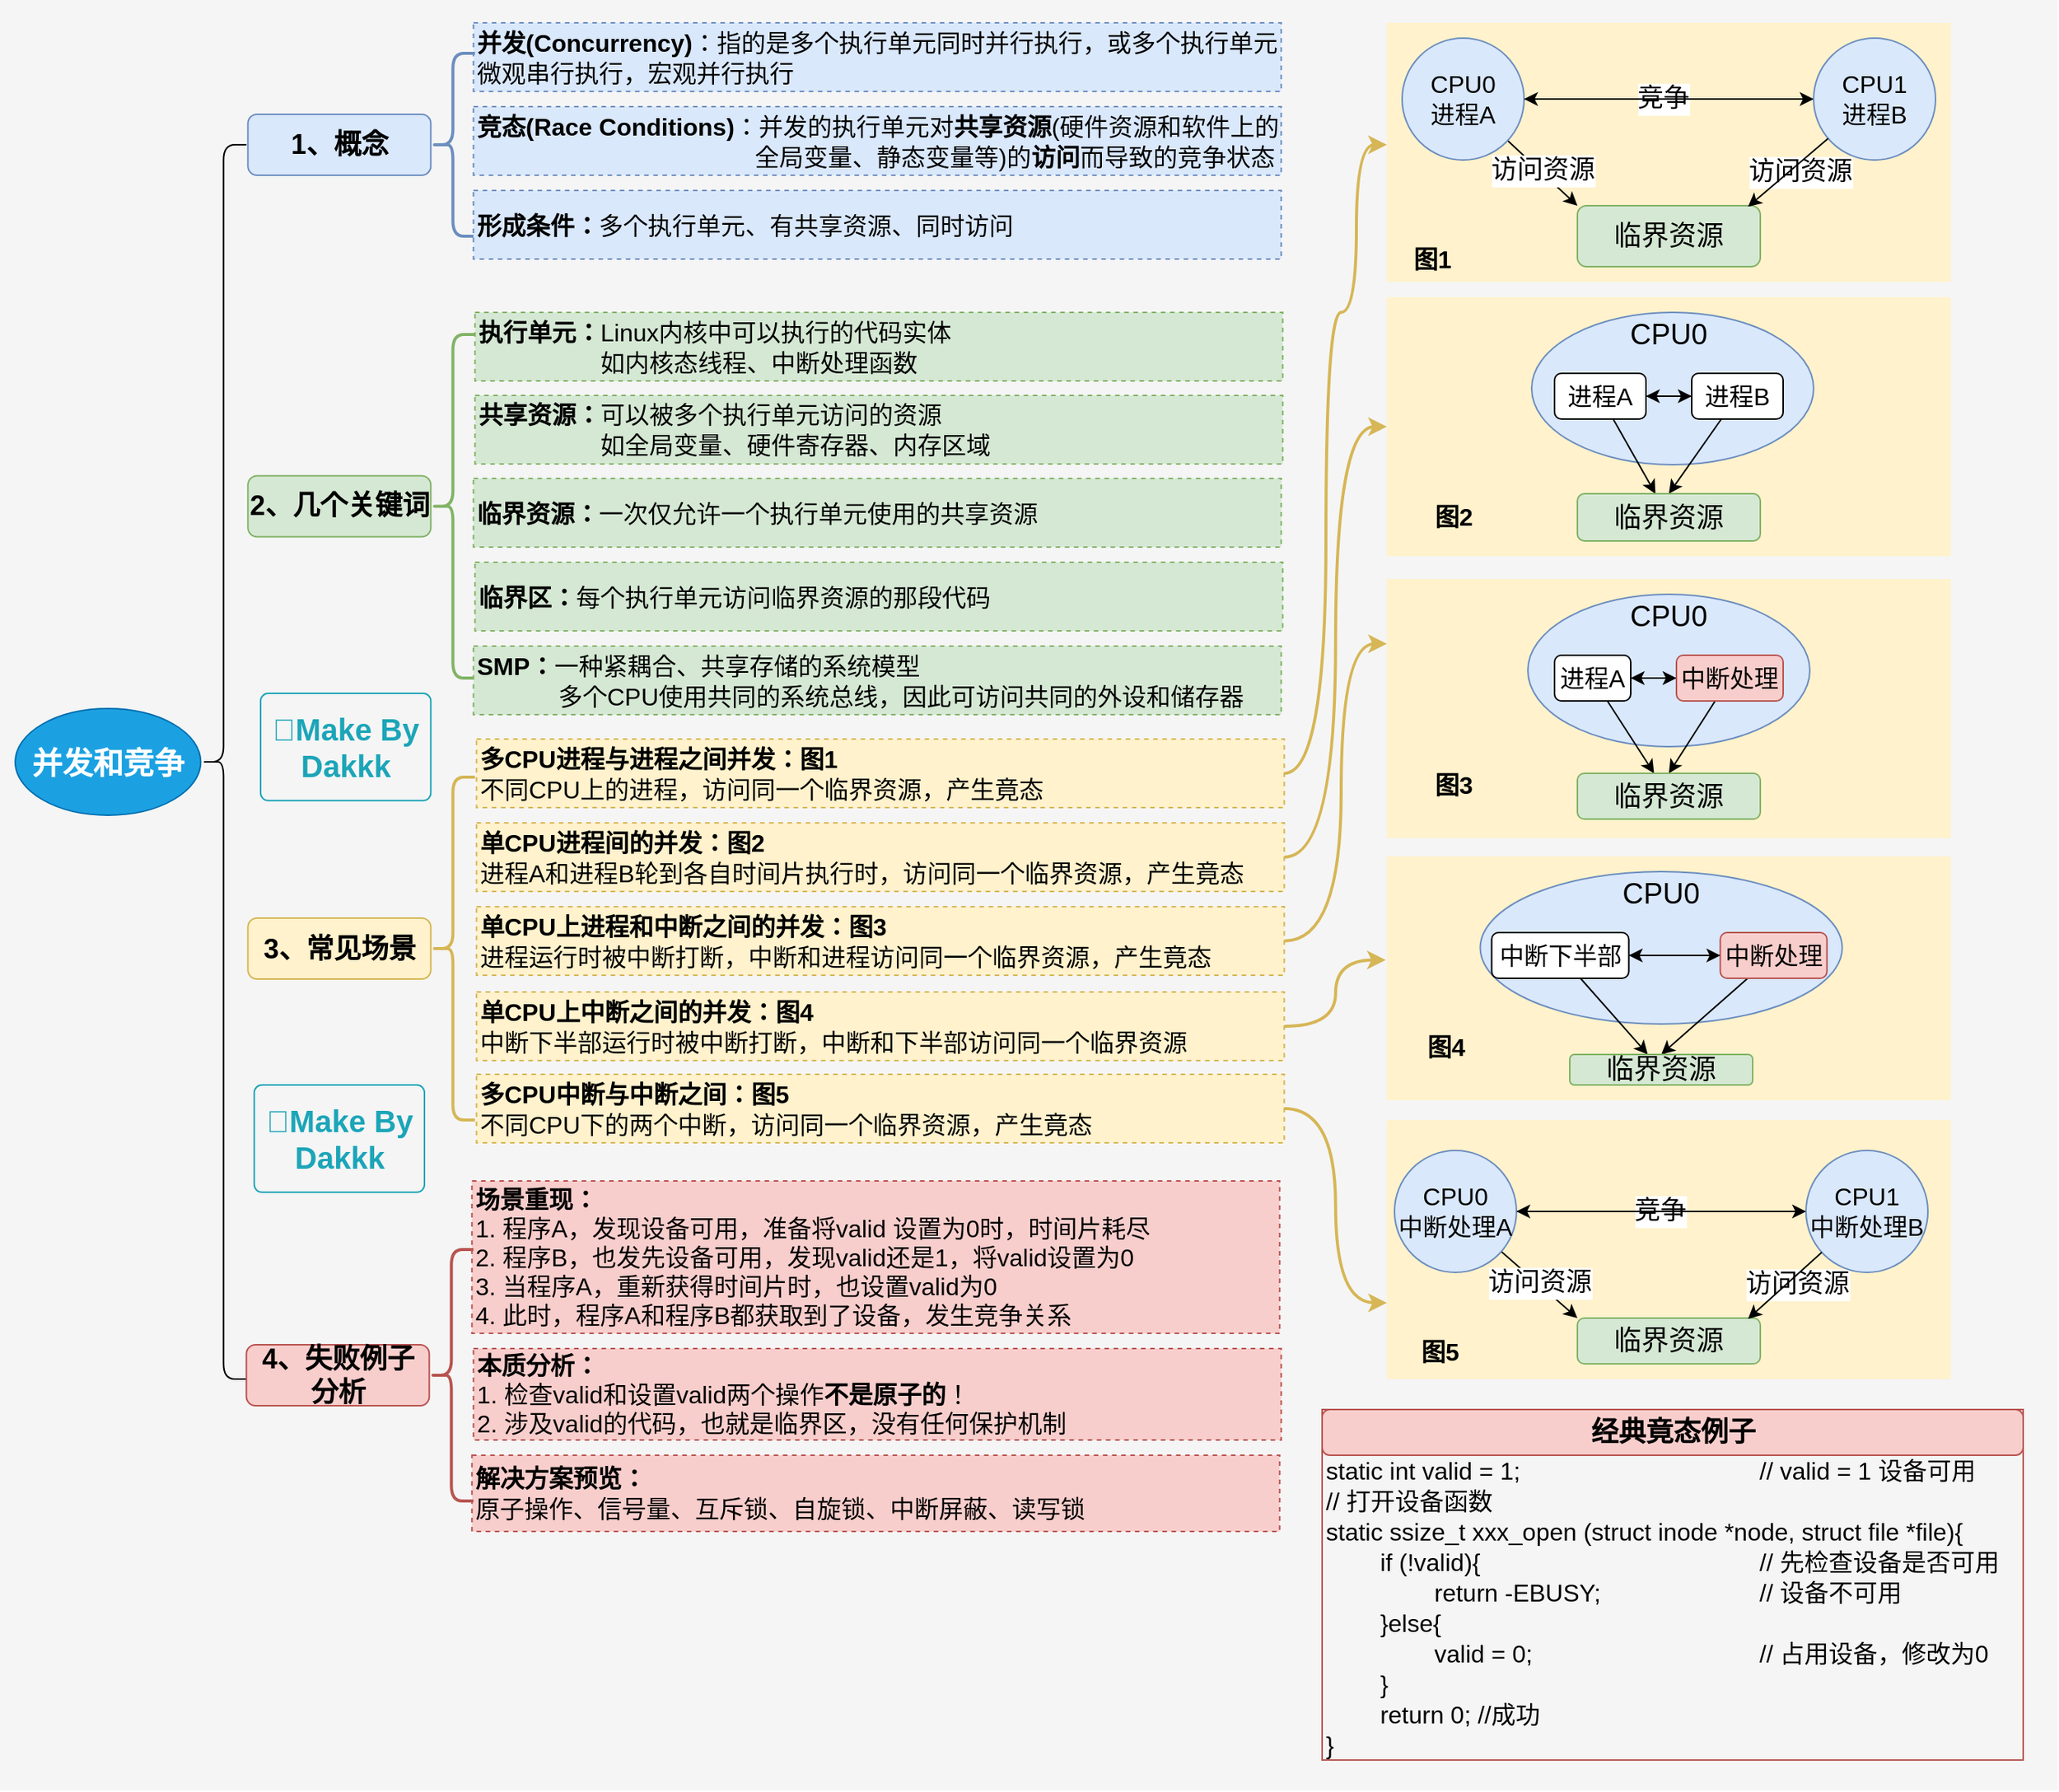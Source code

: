 <mxfile version="27.0.9">
  <diagram name="第 1 页" id="9gOSisTZYrq8konNX3If">
    <mxGraphModel dx="2431" dy="1413" grid="1" gridSize="10" guides="1" tooltips="1" connect="1" arrows="1" fold="1" page="1" pageScale="1" pageWidth="1169" pageHeight="1654" math="0" shadow="0">
      <root>
        <mxCell id="0" />
        <mxCell id="1" parent="0" />
        <mxCell id="6Bft6hyna_-GVVSLQ45s-160" value="" style="rounded=0;whiteSpace=wrap;html=1;fillColor=#f5f5f5;fontColor=#333333;strokeColor=none;" vertex="1" parent="1">
          <mxGeometry x="210" y="15" width="1350" height="1175" as="geometry" />
        </mxCell>
        <mxCell id="6Bft6hyna_-GVVSLQ45s-118" value="" style="rounded=0;whiteSpace=wrap;html=1;fillColor=#fff2cc;strokeColor=none;" vertex="1" parent="1">
          <mxGeometry x="1120" y="395" width="370" height="170" as="geometry" />
        </mxCell>
        <mxCell id="6Bft6hyna_-GVVSLQ45s-127" value="" style="ellipse;whiteSpace=wrap;html=1;fillColor=#dae8fc;strokeColor=#6c8ebf;" vertex="1" parent="1">
          <mxGeometry x="1212.5" y="405" width="185" height="100" as="geometry" />
        </mxCell>
        <mxCell id="6Bft6hyna_-GVVSLQ45s-113" value="" style="rounded=0;whiteSpace=wrap;html=1;fillColor=#fff2cc;strokeColor=none;" vertex="1" parent="1">
          <mxGeometry x="1120" y="210" width="370" height="170" as="geometry" />
        </mxCell>
        <mxCell id="6Bft6hyna_-GVVSLQ45s-126" value="" style="ellipse;whiteSpace=wrap;html=1;fillColor=#dae8fc;strokeColor=#6c8ebf;" vertex="1" parent="1">
          <mxGeometry x="1215" y="220" width="185" height="100" as="geometry" />
        </mxCell>
        <mxCell id="6Bft6hyna_-GVVSLQ45s-125" value="" style="rounded=0;whiteSpace=wrap;html=1;fillColor=#fff2cc;strokeColor=none;" vertex="1" parent="1">
          <mxGeometry x="1120" y="750" width="370" height="170" as="geometry" />
        </mxCell>
        <mxCell id="6Bft6hyna_-GVVSLQ45s-119" value="" style="rounded=0;whiteSpace=wrap;html=1;fillColor=#fff2cc;strokeColor=none;" vertex="1" parent="1">
          <mxGeometry x="1120" y="577" width="370" height="160" as="geometry" />
        </mxCell>
        <mxCell id="6Bft6hyna_-GVVSLQ45s-60" value="" style="rounded=0;whiteSpace=wrap;html=1;fillColor=#fff2cc;strokeColor=none;" vertex="1" parent="1">
          <mxGeometry x="1120" y="30" width="370" height="170" as="geometry" />
        </mxCell>
        <mxCell id="6Bft6hyna_-GVVSLQ45s-1" value="&lt;h1&gt;&lt;span style=&quot;font-size: 20px;&quot;&gt;并发和竞争&lt;/span&gt;&lt;/h1&gt;" style="ellipse;whiteSpace=wrap;html=1;fillColor=#1ba1e2;strokeColor=#006EAF;fontColor=#ffffff;fontStyle=1" vertex="1" parent="1">
          <mxGeometry x="220" y="480" width="121.67" height="70" as="geometry" />
        </mxCell>
        <mxCell id="6Bft6hyna_-GVVSLQ45s-2" value="&lt;h2&gt;&lt;font style=&quot;font-size: 18px;&quot;&gt;1、概念&lt;/font&gt;&lt;/h2&gt;" style="rounded=1;whiteSpace=wrap;html=1;fillColor=#dae8fc;strokeColor=#6c8ebf;fontStyle=1" vertex="1" parent="1">
          <mxGeometry x="372.67" y="90" width="120" height="40" as="geometry" />
        </mxCell>
        <mxCell id="6Bft6hyna_-GVVSLQ45s-3" value="&lt;span style=&quot;font-size: 16px;&quot;&gt;&lt;b&gt;并发(Concurrency)&lt;/b&gt;&lt;/span&gt;&lt;span style=&quot;font-size: 16px;&quot;&gt;：&lt;/span&gt;&lt;span style=&quot;font-size: 16px;&quot;&gt;指的是多个执行单元同时并行执行，或多个执行单元微观串行执行，宏观并行执行&lt;/span&gt;" style="text;html=1;align=left;verticalAlign=middle;whiteSpace=wrap;rounded=0;fillColor=#dae8fc;strokeColor=#6c8ebf;dashed=1;fontSize=14;" vertex="1" parent="1">
          <mxGeometry x="520.67" y="30" width="530" height="45" as="geometry" />
        </mxCell>
        <mxCell id="6Bft6hyna_-GVVSLQ45s-4" value="&lt;h2&gt;&lt;font style=&quot;font-size: 18px;&quot;&gt;2、几个关键词&lt;/font&gt;&lt;/h2&gt;" style="rounded=1;whiteSpace=wrap;html=1;fillColor=#d5e8d4;strokeColor=#82b366;fontStyle=1" vertex="1" parent="1">
          <mxGeometry x="372.67" y="327.25" width="120" height="40" as="geometry" />
        </mxCell>
        <mxCell id="6Bft6hyna_-GVVSLQ45s-5" value="&lt;span style=&quot;font-size: 16px;&quot;&gt;&lt;b&gt;执行单元：&lt;/b&gt;Linux内核中可以执行的代码实体&lt;/span&gt;&lt;div&gt;&lt;span style=&quot;font-size: 16px;&quot;&gt;&lt;span style=&quot;white-space: pre;&quot;&gt;&#x9;&lt;/span&gt;&lt;span style=&quot;white-space: pre;&quot;&gt;&#x9;&lt;/span&gt;&amp;nbsp; 如内核态线程、中断处理函数&lt;/span&gt;&lt;/div&gt;" style="text;html=1;align=left;verticalAlign=middle;whiteSpace=wrap;rounded=0;fillColor=#d5e8d4;strokeColor=#82b366;dashed=1;fontSize=14;" vertex="1" parent="1">
          <mxGeometry x="521.67" y="220" width="530" height="45" as="geometry" />
        </mxCell>
        <mxCell id="6Bft6hyna_-GVVSLQ45s-6" value="&lt;span style=&quot;font-size: 16px;&quot;&gt;&lt;b&gt;共享资源：&lt;/b&gt;可以被多个执行单元访问的资源&lt;br&gt;&lt;span style=&quot;white-space: pre;&quot;&gt;&#x9;&lt;/span&gt;&lt;span style=&quot;white-space: pre;&quot;&gt;&#x9;&lt;/span&gt;&amp;nbsp; 如全局变量、硬件寄存器、内存区域&lt;br&gt;&lt;/span&gt;" style="text;html=1;align=left;verticalAlign=middle;whiteSpace=wrap;rounded=0;fillColor=#d5e8d4;strokeColor=#82b366;dashed=1;fontSize=14;" vertex="1" parent="1">
          <mxGeometry x="521.67" y="274.5" width="530" height="45" as="geometry" />
        </mxCell>
        <mxCell id="6Bft6hyna_-GVVSLQ45s-7" value="&lt;span style=&quot;font-size: 16px;&quot;&gt;&lt;b&gt;临界资源：&lt;/b&gt;一次仅允许一个执行单元使用的共享资源&lt;/span&gt;" style="text;html=1;align=left;verticalAlign=middle;whiteSpace=wrap;rounded=0;fillColor=#d5e8d4;strokeColor=#82b366;dashed=1;fontSize=14;" vertex="1" parent="1">
          <mxGeometry x="520.67" y="329" width="530" height="45" as="geometry" />
        </mxCell>
        <mxCell id="6Bft6hyna_-GVVSLQ45s-8" value="&lt;span style=&quot;font-size: 16px;&quot;&gt;&lt;b&gt;临界区：&lt;/b&gt;每个执行单元访问临界资源的那段代码&lt;/span&gt;" style="text;html=1;align=left;verticalAlign=middle;whiteSpace=wrap;rounded=0;fillColor=#d5e8d4;strokeColor=#82b366;dashed=1;fontSize=14;" vertex="1" parent="1">
          <mxGeometry x="521.67" y="384" width="530" height="45" as="geometry" />
        </mxCell>
        <mxCell id="6Bft6hyna_-GVVSLQ45s-21" value="&lt;h2&gt;3、常见场景&lt;/h2&gt;" style="rounded=1;whiteSpace=wrap;html=1;fillColor=#fff2cc;strokeColor=#d6b656;fontStyle=1" vertex="1" parent="1">
          <mxGeometry x="372.67" y="617.5" width="120" height="40" as="geometry" />
        </mxCell>
        <mxCell id="6Bft6hyna_-GVVSLQ45s-22" value="&lt;span style=&quot;font-size: 16px;&quot;&gt;&lt;b&gt;多CPU进程与进程之间并发&lt;/b&gt;&lt;/span&gt;&lt;b style=&quot;font-size: 16px;&quot;&gt;：图1&lt;/b&gt;&lt;div&gt;&lt;span style=&quot;font-size: 16px;&quot;&gt;不同CPU上的进程，访问同一个临界资源，产生竟态&lt;/span&gt;&lt;/div&gt;" style="text;html=1;align=left;verticalAlign=middle;whiteSpace=wrap;rounded=0;fillColor=#fff2cc;strokeColor=#d6b656;dashed=1;fontSize=14;" vertex="1" parent="1">
          <mxGeometry x="522.67" y="500" width="530" height="45" as="geometry" />
        </mxCell>
        <mxCell id="6Bft6hyna_-GVVSLQ45s-25" value="" style="shape=curlyBracket;whiteSpace=wrap;html=1;rounded=1;labelPosition=left;verticalLabelPosition=middle;align=right;verticalAlign=middle;" vertex="1" parent="1">
          <mxGeometry x="341.67" y="110" width="30" height="810" as="geometry" />
        </mxCell>
        <mxCell id="6Bft6hyna_-GVVSLQ45s-26" value="" style="shape=curlyBracket;whiteSpace=wrap;html=1;rounded=1;labelPosition=left;verticalLabelPosition=middle;align=right;verticalAlign=middle;fillColor=#d5e8d4;strokeColor=#82b366;strokeWidth=2;" vertex="1" parent="1">
          <mxGeometry x="492.67" y="234.5" width="29" height="225.5" as="geometry" />
        </mxCell>
        <mxCell id="6Bft6hyna_-GVVSLQ45s-27" value="" style="shape=curlyBracket;whiteSpace=wrap;html=1;rounded=1;labelPosition=left;verticalLabelPosition=middle;align=right;verticalAlign=middle;fillColor=#fff2cc;strokeColor=#d6b656;strokeWidth=2;" vertex="1" parent="1">
          <mxGeometry x="492.67" y="525" width="29" height="225" as="geometry" />
        </mxCell>
        <mxCell id="6Bft6hyna_-GVVSLQ45s-28" value="&lt;h2&gt;4、失败例子&lt;br&gt;分析&lt;/h2&gt;" style="rounded=1;whiteSpace=wrap;html=1;fillColor=#f8cecc;strokeColor=#b85450;fontStyle=1" vertex="1" parent="1">
          <mxGeometry x="371.67" y="897.5" width="120" height="40" as="geometry" />
        </mxCell>
        <mxCell id="6Bft6hyna_-GVVSLQ45s-30" value="&lt;span style=&quot;font-size: 16px;&quot;&gt;&lt;b&gt;竞态(Race Conditions)&lt;/b&gt;：并发的执行单元对&lt;b&gt;共享资源&lt;/b&gt;(硬件资源和软件上的&lt;/span&gt;&lt;div&gt;&lt;span style=&quot;font-size: 16px;&quot;&gt;&amp;nbsp;&lt;span style=&quot;white-space: pre;&quot;&gt;&#x9;&lt;/span&gt;&lt;span style=&quot;white-space: pre;&quot;&gt;&#x9;&lt;/span&gt;&lt;span style=&quot;white-space: pre;&quot;&gt;&#x9;&lt;/span&gt;&lt;span style=&quot;white-space: pre;&quot;&gt;&#x9;&lt;/span&gt;&amp;nbsp; &amp;nbsp; &amp;nbsp; &amp;nbsp; &amp;nbsp;全局变量、静态变量等)的&lt;b&gt;访问&lt;/b&gt;而导致的竞争状态&lt;/span&gt;&lt;/div&gt;" style="text;html=1;align=left;verticalAlign=middle;whiteSpace=wrap;rounded=0;fillColor=#dae8fc;strokeColor=#6c8ebf;dashed=1;fontSize=14;" vertex="1" parent="1">
          <mxGeometry x="520.67" y="85" width="530" height="45" as="geometry" />
        </mxCell>
        <mxCell id="6Bft6hyna_-GVVSLQ45s-31" value="" style="shape=curlyBracket;whiteSpace=wrap;html=1;rounded=1;labelPosition=left;verticalLabelPosition=middle;align=right;verticalAlign=middle;fillColor=#dae8fc;strokeColor=#6c8ebf;strokeWidth=2;" vertex="1" parent="1">
          <mxGeometry x="492.67" y="50" width="29" height="120" as="geometry" />
        </mxCell>
        <mxCell id="6Bft6hyna_-GVVSLQ45s-46" value="&lt;font style=&quot;font-size: 20px;&quot;&gt;🌻Make By Dakkk&lt;/font&gt;" style="html=1;shadow=0;dashed=0;shape=mxgraph.bootstrap.rrect;rSize=5;strokeColor=#1CA5B8;strokeWidth=1;fillColor=none;fontColor=#1CA5B8;whiteSpace=wrap;align=center;verticalAlign=middle;spacingLeft=0;fontStyle=1;fontSize=16;spacing=5;" vertex="1" parent="1">
          <mxGeometry x="376.83" y="727" width="111.67" height="70.39" as="geometry" />
        </mxCell>
        <mxCell id="6Bft6hyna_-GVVSLQ45s-47" value="&lt;span style=&quot;font-size: 16px;&quot;&gt;&lt;b&gt;形成条件：&lt;/b&gt;多个执行单元、有共享资源、同时访问&lt;/span&gt;" style="text;html=1;align=left;verticalAlign=middle;whiteSpace=wrap;rounded=0;fillColor=#dae8fc;strokeColor=#6c8ebf;dashed=1;fontSize=14;" vertex="1" parent="1">
          <mxGeometry x="520.67" y="140" width="530" height="45" as="geometry" />
        </mxCell>
        <mxCell id="6Bft6hyna_-GVVSLQ45s-49" value="&lt;b style=&quot;font-size: 16px;&quot;&gt;SMP：&lt;/b&gt;&lt;span style=&quot;font-size: 16px;&quot;&gt;一种紧耦合、共享存储的系统模型&lt;/span&gt;&lt;br&gt;&lt;span style=&quot;font-size: 16px; white-space: pre;&quot;&gt;&#x9;&lt;/span&gt;&lt;span style=&quot;font-size: 16px;&quot;&gt;&amp;nbsp; &amp;nbsp; 多个CPU使用共同的系统总线，因此可访问共同的外设和储存器&lt;/span&gt;" style="text;html=1;align=left;verticalAlign=middle;whiteSpace=wrap;rounded=0;fillColor=#d5e8d4;strokeColor=#82b366;dashed=1;fontSize=14;" vertex="1" parent="1">
          <mxGeometry x="520.67" y="439" width="530" height="45" as="geometry" />
        </mxCell>
        <mxCell id="6Bft6hyna_-GVVSLQ45s-50" style="rounded=0;orthogonalLoop=1;jettySize=auto;html=1;entryX=0;entryY=0;entryDx=0;entryDy=0;" edge="1" parent="1" source="6Bft6hyna_-GVVSLQ45s-55" target="6Bft6hyna_-GVVSLQ45s-56">
          <mxGeometry relative="1" as="geometry" />
        </mxCell>
        <mxCell id="6Bft6hyna_-GVVSLQ45s-51" value="&lt;font style=&quot;font-size: 17px;&quot;&gt;访问资源&lt;/font&gt;" style="edgeLabel;html=1;align=center;verticalAlign=middle;resizable=0;points=[];" vertex="1" connectable="0" parent="6Bft6hyna_-GVVSLQ45s-50">
          <mxGeometry x="-0.046" y="1" relative="1" as="geometry">
            <mxPoint as="offset" />
          </mxGeometry>
        </mxCell>
        <mxCell id="6Bft6hyna_-GVVSLQ45s-52" value="&lt;font style=&quot;font-size: 17px;&quot;&gt;访问资源&lt;/font&gt;" style="edgeLabel;html=1;align=center;verticalAlign=middle;resizable=0;points=[];" vertex="1" connectable="0" parent="6Bft6hyna_-GVVSLQ45s-50">
          <mxGeometry x="-0.046" y="1" relative="1" as="geometry">
            <mxPoint x="169" y="1" as="offset" />
          </mxGeometry>
        </mxCell>
        <mxCell id="6Bft6hyna_-GVVSLQ45s-53" value="&lt;font style=&quot;font-size: 17px;&quot;&gt;竞争&lt;/font&gt;" style="edgeLabel;html=1;align=center;verticalAlign=middle;resizable=0;points=[];" vertex="1" connectable="0" parent="6Bft6hyna_-GVVSLQ45s-50">
          <mxGeometry x="-0.046" y="1" relative="1" as="geometry">
            <mxPoint x="79" y="-47" as="offset" />
          </mxGeometry>
        </mxCell>
        <mxCell id="6Bft6hyna_-GVVSLQ45s-54" style="edgeStyle=orthogonalEdgeStyle;rounded=0;orthogonalLoop=1;jettySize=auto;html=1;entryX=0;entryY=0.5;entryDx=0;entryDy=0;" edge="1" parent="1" source="6Bft6hyna_-GVVSLQ45s-55" target="6Bft6hyna_-GVVSLQ45s-58">
          <mxGeometry relative="1" as="geometry" />
        </mxCell>
        <mxCell id="6Bft6hyna_-GVVSLQ45s-55" value="&lt;font style=&quot;font-size: 16px;&quot;&gt;CPU0&lt;br&gt;进程A&lt;/font&gt;" style="ellipse;whiteSpace=wrap;html=1;aspect=fixed;fillColor=#dae8fc;strokeColor=#6c8ebf;" vertex="1" parent="1">
          <mxGeometry x="1130" y="40" width="80" height="80" as="geometry" />
        </mxCell>
        <mxCell id="6Bft6hyna_-GVVSLQ45s-56" value="&lt;font style=&quot;font-size: 18px;&quot;&gt;临界资源&lt;/font&gt;" style="rounded=1;whiteSpace=wrap;html=1;fillColor=#d5e8d4;strokeColor=#82b366;" vertex="1" parent="1">
          <mxGeometry x="1245" y="150" width="120" height="40" as="geometry" />
        </mxCell>
        <mxCell id="6Bft6hyna_-GVVSLQ45s-57" style="edgeStyle=orthogonalEdgeStyle;rounded=0;orthogonalLoop=1;jettySize=auto;html=1;" edge="1" parent="1" source="6Bft6hyna_-GVVSLQ45s-58">
          <mxGeometry relative="1" as="geometry">
            <mxPoint x="1210" y="80" as="targetPoint" />
          </mxGeometry>
        </mxCell>
        <mxCell id="6Bft6hyna_-GVVSLQ45s-58" value="&lt;font style=&quot;font-size: 16px;&quot;&gt;CPU1&lt;br&gt;进程B&lt;/font&gt;" style="ellipse;whiteSpace=wrap;html=1;aspect=fixed;fillColor=#dae8fc;strokeColor=#6c8ebf;" vertex="1" parent="1">
          <mxGeometry x="1400" y="40" width="80" height="80" as="geometry" />
        </mxCell>
        <mxCell id="6Bft6hyna_-GVVSLQ45s-59" style="rounded=0;orthogonalLoop=1;jettySize=auto;html=1;entryX=0.933;entryY=0.017;entryDx=0;entryDy=0;entryPerimeter=0;" edge="1" parent="1" source="6Bft6hyna_-GVVSLQ45s-58" target="6Bft6hyna_-GVVSLQ45s-56">
          <mxGeometry relative="1" as="geometry" />
        </mxCell>
        <mxCell id="6Bft6hyna_-GVVSLQ45s-61" style="edgeStyle=orthogonalEdgeStyle;rounded=0;orthogonalLoop=1;jettySize=auto;html=1;fillColor=#fff2cc;strokeColor=#d6b656;strokeWidth=2;curved=1;" edge="1" parent="1" source="6Bft6hyna_-GVVSLQ45s-22">
          <mxGeometry relative="1" as="geometry">
            <mxPoint x="1120" y="110" as="targetPoint" />
            <Array as="points">
              <mxPoint x="1080" y="523" />
              <mxPoint x="1080" y="220" />
              <mxPoint x="1100" y="220" />
              <mxPoint x="1100" y="110" />
            </Array>
          </mxGeometry>
        </mxCell>
        <mxCell id="6Bft6hyna_-GVVSLQ45s-131" style="edgeStyle=orthogonalEdgeStyle;rounded=0;orthogonalLoop=1;jettySize=auto;html=1;entryX=0;entryY=0.5;entryDx=0;entryDy=0;fillColor=#fff2cc;strokeColor=#d6b656;strokeWidth=2;curved=1;" edge="1" parent="1" source="6Bft6hyna_-GVVSLQ45s-62" target="6Bft6hyna_-GVVSLQ45s-113">
          <mxGeometry relative="1" as="geometry" />
        </mxCell>
        <mxCell id="6Bft6hyna_-GVVSLQ45s-62" value="&lt;span style=&quot;font-size: 16px;&quot;&gt;&lt;b&gt;单CPU进程间的并发&lt;/b&gt;&lt;/span&gt;&lt;b style=&quot;font-size: 16px;&quot;&gt;：&lt;/b&gt;&lt;b style=&quot;font-size: 16px;&quot;&gt;图2&lt;/b&gt;&lt;div&gt;&lt;span style=&quot;font-size: 16px;&quot;&gt;进程A和进程B轮到各自时间片执行时，访问同一个临界资源，产生竟态&lt;/span&gt;&lt;/div&gt;" style="text;html=1;align=left;verticalAlign=middle;whiteSpace=wrap;rounded=0;fillColor=#fff2cc;strokeColor=#d6b656;dashed=1;fontSize=14;" vertex="1" parent="1">
          <mxGeometry x="522.67" y="555" width="530" height="45" as="geometry" />
        </mxCell>
        <mxCell id="6Bft6hyna_-GVVSLQ45s-123" style="edgeStyle=orthogonalEdgeStyle;rounded=0;orthogonalLoop=1;jettySize=auto;html=1;entryX=0;entryY=0.25;entryDx=0;entryDy=0;fillColor=#fff2cc;strokeColor=#d6b656;strokeWidth=2;curved=1;" edge="1" parent="1" source="6Bft6hyna_-GVVSLQ45s-63" target="6Bft6hyna_-GVVSLQ45s-118">
          <mxGeometry relative="1" as="geometry">
            <Array as="points">
              <mxPoint x="1090" y="633" />
              <mxPoint x="1090" y="438" />
            </Array>
          </mxGeometry>
        </mxCell>
        <mxCell id="6Bft6hyna_-GVVSLQ45s-63" value="&lt;span style=&quot;font-size: 16px;&quot;&gt;&lt;b&gt;单CPU上进程和中断之间的并发&lt;/b&gt;&lt;/span&gt;&lt;b style=&quot;font-size: 16px;&quot;&gt;：&lt;/b&gt;&lt;b style=&quot;font-size: 16px;&quot;&gt;图3&lt;/b&gt;&lt;div&gt;&lt;span style=&quot;font-size: 16px;&quot;&gt;进程运行时被中断打断，中断和进程访问同一个临界资源，产生竟态&lt;/span&gt;&lt;/div&gt;" style="text;html=1;align=left;verticalAlign=middle;whiteSpace=wrap;rounded=0;fillColor=#fff2cc;strokeColor=#d6b656;dashed=1;fontSize=14;" vertex="1" parent="1">
          <mxGeometry x="522.67" y="610" width="530" height="45" as="geometry" />
        </mxCell>
        <mxCell id="6Bft6hyna_-GVVSLQ45s-64" value="&lt;span style=&quot;font-size: 16px;&quot;&gt;&lt;b&gt;单CPU上中断之间的并发&lt;/b&gt;&lt;/span&gt;&lt;b style=&quot;font-size: 16px;&quot;&gt;：&lt;/b&gt;&lt;b style=&quot;font-size: 16px;&quot;&gt;图4&lt;/b&gt;&lt;div&gt;&lt;span style=&quot;font-size: 16px;&quot;&gt;中断下半部运行时被中断打断，中断和下半部访问同一个临界资源&lt;/span&gt;&lt;/div&gt;" style="text;html=1;align=left;verticalAlign=middle;whiteSpace=wrap;rounded=0;fillColor=#fff2cc;strokeColor=#d6b656;dashed=1;fontSize=14;" vertex="1" parent="1">
          <mxGeometry x="522.67" y="666" width="530" height="45" as="geometry" />
        </mxCell>
        <mxCell id="6Bft6hyna_-GVVSLQ45s-65" value="&lt;span style=&quot;font-size: 16px;&quot;&gt;&lt;b&gt;多CPU中断与中断之间&lt;/b&gt;&lt;/span&gt;&lt;b style=&quot;font-size: 16px;&quot;&gt;：&lt;/b&gt;&lt;b style=&quot;font-size: 16px;&quot;&gt;图5&lt;/b&gt;&lt;div&gt;&lt;span style=&quot;font-size: 16px;&quot;&gt;不同CPU下的两个中断，访问同一个临界资源，产生竟态&lt;/span&gt;&lt;/div&gt;" style="text;html=1;align=left;verticalAlign=middle;whiteSpace=wrap;rounded=0;fillColor=#fff2cc;strokeColor=#d6b656;dashed=1;fontSize=14;" vertex="1" parent="1">
          <mxGeometry x="522.67" y="720" width="530" height="45" as="geometry" />
        </mxCell>
        <mxCell id="6Bft6hyna_-GVVSLQ45s-66" value="" style="ellipse;whiteSpace=wrap;html=1;fillColor=#dae8fc;strokeColor=#6c8ebf;" vertex="1" parent="1">
          <mxGeometry x="1181.25" y="587" width="237.5" height="100" as="geometry" />
        </mxCell>
        <mxCell id="6Bft6hyna_-GVVSLQ45s-78" style="rounded=0;orthogonalLoop=1;jettySize=auto;html=1;" edge="1" parent="1" source="6Bft6hyna_-GVVSLQ45s-80" target="6Bft6hyna_-GVVSLQ45s-84">
          <mxGeometry relative="1" as="geometry" />
        </mxCell>
        <mxCell id="6Bft6hyna_-GVVSLQ45s-79" style="edgeStyle=orthogonalEdgeStyle;rounded=0;orthogonalLoop=1;jettySize=auto;html=1;" edge="1" parent="1" source="6Bft6hyna_-GVVSLQ45s-80" target="6Bft6hyna_-GVVSLQ45s-83">
          <mxGeometry relative="1" as="geometry" />
        </mxCell>
        <mxCell id="6Bft6hyna_-GVVSLQ45s-80" value="&lt;span style=&quot;font-size: 16px;&quot;&gt;进程A&lt;/span&gt;" style="rounded=1;whiteSpace=wrap;html=1;" vertex="1" parent="1">
          <mxGeometry x="1230" y="260" width="60" height="30" as="geometry" />
        </mxCell>
        <mxCell id="6Bft6hyna_-GVVSLQ45s-81" style="rounded=0;orthogonalLoop=1;jettySize=auto;html=1;entryX=0.5;entryY=0;entryDx=0;entryDy=0;" edge="1" parent="1" source="6Bft6hyna_-GVVSLQ45s-83" target="6Bft6hyna_-GVVSLQ45s-84">
          <mxGeometry relative="1" as="geometry" />
        </mxCell>
        <mxCell id="6Bft6hyna_-GVVSLQ45s-82" style="edgeStyle=orthogonalEdgeStyle;rounded=0;orthogonalLoop=1;jettySize=auto;html=1;" edge="1" parent="1" source="6Bft6hyna_-GVVSLQ45s-83" target="6Bft6hyna_-GVVSLQ45s-80">
          <mxGeometry relative="1" as="geometry" />
        </mxCell>
        <mxCell id="6Bft6hyna_-GVVSLQ45s-83" value="&lt;span style=&quot;font-size: 16px;&quot;&gt;进程B&lt;/span&gt;" style="rounded=1;whiteSpace=wrap;html=1;" vertex="1" parent="1">
          <mxGeometry x="1320" y="260" width="60" height="30" as="geometry" />
        </mxCell>
        <mxCell id="6Bft6hyna_-GVVSLQ45s-84" value="&lt;font style=&quot;font-size: 18px;&quot;&gt;临界资源&lt;/font&gt;" style="rounded=1;whiteSpace=wrap;html=1;fillColor=#d5e8d4;strokeColor=#82b366;" vertex="1" parent="1">
          <mxGeometry x="1245" y="339" width="120" height="31" as="geometry" />
        </mxCell>
        <mxCell id="6Bft6hyna_-GVVSLQ45s-85" value="&lt;font style=&quot;font-size: 19px;&quot;&gt;CPU0&lt;/font&gt;" style="text;html=1;align=center;verticalAlign=middle;whiteSpace=wrap;rounded=0;" vertex="1" parent="1">
          <mxGeometry x="1275" y="220" width="60" height="30" as="geometry" />
        </mxCell>
        <mxCell id="6Bft6hyna_-GVVSLQ45s-87" style="rounded=0;orthogonalLoop=1;jettySize=auto;html=1;" edge="1" parent="1" source="6Bft6hyna_-GVVSLQ45s-89" target="6Bft6hyna_-GVVSLQ45s-93">
          <mxGeometry relative="1" as="geometry" />
        </mxCell>
        <mxCell id="6Bft6hyna_-GVVSLQ45s-88" style="edgeStyle=orthogonalEdgeStyle;rounded=0;orthogonalLoop=1;jettySize=auto;html=1;" edge="1" parent="1" source="6Bft6hyna_-GVVSLQ45s-89" target="6Bft6hyna_-GVVSLQ45s-92">
          <mxGeometry relative="1" as="geometry" />
        </mxCell>
        <mxCell id="6Bft6hyna_-GVVSLQ45s-89" value="&lt;span style=&quot;font-size: 16px;&quot;&gt;进程A&lt;/span&gt;" style="rounded=1;whiteSpace=wrap;html=1;" vertex="1" parent="1">
          <mxGeometry x="1230" y="445" width="50" height="30" as="geometry" />
        </mxCell>
        <mxCell id="6Bft6hyna_-GVVSLQ45s-90" style="rounded=0;orthogonalLoop=1;jettySize=auto;html=1;entryX=0.5;entryY=0;entryDx=0;entryDy=0;" edge="1" parent="1" source="6Bft6hyna_-GVVSLQ45s-92" target="6Bft6hyna_-GVVSLQ45s-93">
          <mxGeometry relative="1" as="geometry" />
        </mxCell>
        <mxCell id="6Bft6hyna_-GVVSLQ45s-91" style="edgeStyle=orthogonalEdgeStyle;rounded=0;orthogonalLoop=1;jettySize=auto;html=1;" edge="1" parent="1" source="6Bft6hyna_-GVVSLQ45s-92" target="6Bft6hyna_-GVVSLQ45s-89">
          <mxGeometry relative="1" as="geometry" />
        </mxCell>
        <mxCell id="6Bft6hyna_-GVVSLQ45s-92" value="&lt;span style=&quot;font-size: 16px;&quot;&gt;中断处理&lt;/span&gt;" style="rounded=1;whiteSpace=wrap;html=1;fillColor=#f8cecc;strokeColor=#b85450;" vertex="1" parent="1">
          <mxGeometry x="1310" y="445" width="70" height="30" as="geometry" />
        </mxCell>
        <mxCell id="6Bft6hyna_-GVVSLQ45s-93" value="&lt;font style=&quot;font-size: 18px;&quot;&gt;临界资源&lt;/font&gt;" style="rounded=1;whiteSpace=wrap;html=1;fillColor=#d5e8d4;strokeColor=#82b366;" vertex="1" parent="1">
          <mxGeometry x="1245" y="522.5" width="120" height="30" as="geometry" />
        </mxCell>
        <mxCell id="6Bft6hyna_-GVVSLQ45s-94" value="&lt;font style=&quot;font-size: 19px;&quot;&gt;CPU0&lt;/font&gt;" style="text;html=1;align=center;verticalAlign=middle;whiteSpace=wrap;rounded=0;" vertex="1" parent="1">
          <mxGeometry x="1275" y="405" width="60" height="30" as="geometry" />
        </mxCell>
        <mxCell id="6Bft6hyna_-GVVSLQ45s-95" style="rounded=0;orthogonalLoop=1;jettySize=auto;html=1;" edge="1" parent="1" source="6Bft6hyna_-GVVSLQ45s-97" target="6Bft6hyna_-GVVSLQ45s-101">
          <mxGeometry relative="1" as="geometry" />
        </mxCell>
        <mxCell id="6Bft6hyna_-GVVSLQ45s-96" style="edgeStyle=orthogonalEdgeStyle;rounded=0;orthogonalLoop=1;jettySize=auto;html=1;" edge="1" parent="1" source="6Bft6hyna_-GVVSLQ45s-97" target="6Bft6hyna_-GVVSLQ45s-100">
          <mxGeometry relative="1" as="geometry" />
        </mxCell>
        <mxCell id="6Bft6hyna_-GVVSLQ45s-97" value="&lt;span style=&quot;font-size: 16px;&quot;&gt;中断下半部&lt;/span&gt;" style="rounded=1;whiteSpace=wrap;html=1;" vertex="1" parent="1">
          <mxGeometry x="1188.75" y="627" width="90" height="30" as="geometry" />
        </mxCell>
        <mxCell id="6Bft6hyna_-GVVSLQ45s-98" style="rounded=0;orthogonalLoop=1;jettySize=auto;html=1;entryX=0.5;entryY=0;entryDx=0;entryDy=0;" edge="1" parent="1" source="6Bft6hyna_-GVVSLQ45s-100" target="6Bft6hyna_-GVVSLQ45s-101">
          <mxGeometry relative="1" as="geometry" />
        </mxCell>
        <mxCell id="6Bft6hyna_-GVVSLQ45s-99" style="edgeStyle=orthogonalEdgeStyle;rounded=0;orthogonalLoop=1;jettySize=auto;html=1;" edge="1" parent="1" source="6Bft6hyna_-GVVSLQ45s-100" target="6Bft6hyna_-GVVSLQ45s-97">
          <mxGeometry relative="1" as="geometry" />
        </mxCell>
        <mxCell id="6Bft6hyna_-GVVSLQ45s-100" value="&lt;span style=&quot;font-size: 16px;&quot;&gt;中断处理&lt;/span&gt;" style="rounded=1;whiteSpace=wrap;html=1;fillColor=#f8cecc;strokeColor=#b85450;" vertex="1" parent="1">
          <mxGeometry x="1338.75" y="627" width="70" height="30" as="geometry" />
        </mxCell>
        <mxCell id="6Bft6hyna_-GVVSLQ45s-101" value="&lt;font style=&quot;font-size: 18px;&quot;&gt;临界资源&lt;/font&gt;" style="rounded=1;whiteSpace=wrap;html=1;fillColor=#d5e8d4;strokeColor=#82b366;" vertex="1" parent="1">
          <mxGeometry x="1240" y="707" width="120" height="20" as="geometry" />
        </mxCell>
        <mxCell id="6Bft6hyna_-GVVSLQ45s-102" value="&lt;font style=&quot;font-size: 19px;&quot;&gt;CPU0&lt;/font&gt;" style="text;html=1;align=center;verticalAlign=middle;whiteSpace=wrap;rounded=0;" vertex="1" parent="1">
          <mxGeometry x="1270" y="587" width="60" height="30" as="geometry" />
        </mxCell>
        <mxCell id="6Bft6hyna_-GVVSLQ45s-103" style="rounded=0;orthogonalLoop=1;jettySize=auto;html=1;entryX=0;entryY=0;entryDx=0;entryDy=0;" edge="1" parent="1" source="6Bft6hyna_-GVVSLQ45s-108" target="6Bft6hyna_-GVVSLQ45s-109">
          <mxGeometry relative="1" as="geometry" />
        </mxCell>
        <mxCell id="6Bft6hyna_-GVVSLQ45s-104" value="&lt;font style=&quot;font-size: 17px;&quot;&gt;访问资源&lt;/font&gt;" style="edgeLabel;html=1;align=center;verticalAlign=middle;resizable=0;points=[];" vertex="1" connectable="0" parent="6Bft6hyna_-GVVSLQ45s-103">
          <mxGeometry x="-0.046" y="1" relative="1" as="geometry">
            <mxPoint as="offset" />
          </mxGeometry>
        </mxCell>
        <mxCell id="6Bft6hyna_-GVVSLQ45s-105" value="&lt;font style=&quot;font-size: 17px;&quot;&gt;访问资源&lt;/font&gt;" style="edgeLabel;html=1;align=center;verticalAlign=middle;resizable=0;points=[];" vertex="1" connectable="0" parent="6Bft6hyna_-GVVSLQ45s-103">
          <mxGeometry x="-0.046" y="1" relative="1" as="geometry">
            <mxPoint x="169" y="1" as="offset" />
          </mxGeometry>
        </mxCell>
        <mxCell id="6Bft6hyna_-GVVSLQ45s-106" value="&lt;font style=&quot;font-size: 17px;&quot;&gt;竞争&lt;/font&gt;" style="edgeLabel;html=1;align=center;verticalAlign=middle;resizable=0;points=[];" vertex="1" connectable="0" parent="6Bft6hyna_-GVVSLQ45s-103">
          <mxGeometry x="-0.046" y="1" relative="1" as="geometry">
            <mxPoint x="79" y="-47" as="offset" />
          </mxGeometry>
        </mxCell>
        <mxCell id="6Bft6hyna_-GVVSLQ45s-107" style="edgeStyle=orthogonalEdgeStyle;rounded=0;orthogonalLoop=1;jettySize=auto;html=1;entryX=0;entryY=0.5;entryDx=0;entryDy=0;" edge="1" parent="1" source="6Bft6hyna_-GVVSLQ45s-108" target="6Bft6hyna_-GVVSLQ45s-111">
          <mxGeometry relative="1" as="geometry" />
        </mxCell>
        <mxCell id="6Bft6hyna_-GVVSLQ45s-108" value="&lt;font style=&quot;font-size: 16px;&quot;&gt;CPU0&lt;br&gt;中断处理A&lt;/font&gt;" style="ellipse;whiteSpace=wrap;html=1;aspect=fixed;fillColor=#dae8fc;strokeColor=#6c8ebf;" vertex="1" parent="1">
          <mxGeometry x="1125" y="770" width="80" height="80" as="geometry" />
        </mxCell>
        <mxCell id="6Bft6hyna_-GVVSLQ45s-109" value="&lt;font style=&quot;font-size: 18px;&quot;&gt;临界资源&lt;/font&gt;" style="rounded=1;whiteSpace=wrap;html=1;fillColor=#d5e8d4;strokeColor=#82b366;" vertex="1" parent="1">
          <mxGeometry x="1245" y="880" width="120" height="30" as="geometry" />
        </mxCell>
        <mxCell id="6Bft6hyna_-GVVSLQ45s-110" style="edgeStyle=orthogonalEdgeStyle;rounded=0;orthogonalLoop=1;jettySize=auto;html=1;" edge="1" parent="1" source="6Bft6hyna_-GVVSLQ45s-111">
          <mxGeometry relative="1" as="geometry">
            <mxPoint x="1205" y="810" as="targetPoint" />
          </mxGeometry>
        </mxCell>
        <mxCell id="6Bft6hyna_-GVVSLQ45s-111" value="&lt;font style=&quot;font-size: 16px;&quot;&gt;CPU1&lt;br&gt;中断处理B&lt;/font&gt;" style="ellipse;whiteSpace=wrap;html=1;aspect=fixed;fillColor=#dae8fc;strokeColor=#6c8ebf;" vertex="1" parent="1">
          <mxGeometry x="1395" y="770" width="80" height="80" as="geometry" />
        </mxCell>
        <mxCell id="6Bft6hyna_-GVVSLQ45s-112" style="rounded=0;orthogonalLoop=1;jettySize=auto;html=1;entryX=0.933;entryY=0.017;entryDx=0;entryDy=0;entryPerimeter=0;" edge="1" parent="1" source="6Bft6hyna_-GVVSLQ45s-111" target="6Bft6hyna_-GVVSLQ45s-109">
          <mxGeometry relative="1" as="geometry" />
        </mxCell>
        <mxCell id="6Bft6hyna_-GVVSLQ45s-114" value="&lt;font style=&quot;font-size: 16px;&quot;&gt;&lt;b&gt;图2&lt;/b&gt;&lt;/font&gt;" style="text;html=1;align=center;verticalAlign=middle;whiteSpace=wrap;rounded=0;" vertex="1" parent="1">
          <mxGeometry x="1133.75" y="339" width="60" height="30" as="geometry" />
        </mxCell>
        <mxCell id="6Bft6hyna_-GVVSLQ45s-115" value="&lt;font style=&quot;font-size: 16px;&quot;&gt;&lt;b&gt;图3&lt;/b&gt;&lt;/font&gt;" style="text;html=1;align=center;verticalAlign=middle;whiteSpace=wrap;rounded=0;" vertex="1" parent="1">
          <mxGeometry x="1133.75" y="515" width="60" height="30" as="geometry" />
        </mxCell>
        <mxCell id="6Bft6hyna_-GVVSLQ45s-116" value="&lt;font style=&quot;font-size: 16px;&quot;&gt;&lt;b&gt;图4&lt;/b&gt;&lt;/font&gt;" style="text;html=1;align=center;verticalAlign=middle;whiteSpace=wrap;rounded=0;" vertex="1" parent="1">
          <mxGeometry x="1128.75" y="687" width="60" height="30" as="geometry" />
        </mxCell>
        <mxCell id="6Bft6hyna_-GVVSLQ45s-117" value="&lt;font style=&quot;font-size: 16px;&quot;&gt;&lt;b&gt;图5&lt;/b&gt;&lt;/font&gt;" style="text;html=1;align=center;verticalAlign=middle;whiteSpace=wrap;rounded=0;" vertex="1" parent="1">
          <mxGeometry x="1125" y="887.25" width="60" height="30" as="geometry" />
        </mxCell>
        <mxCell id="6Bft6hyna_-GVVSLQ45s-120" value="&lt;font style=&quot;font-size: 16px;&quot;&gt;&lt;b&gt;图1&lt;/b&gt;&lt;/font&gt;" style="text;html=1;align=center;verticalAlign=middle;whiteSpace=wrap;rounded=0;" vertex="1" parent="1">
          <mxGeometry x="1120" y="170" width="60" height="30" as="geometry" />
        </mxCell>
        <mxCell id="6Bft6hyna_-GVVSLQ45s-124" style="edgeStyle=orthogonalEdgeStyle;rounded=0;orthogonalLoop=1;jettySize=auto;html=1;entryX=-0.002;entryY=0.425;entryDx=0;entryDy=0;entryPerimeter=0;fillColor=#fff2cc;strokeColor=#d6b656;strokeWidth=2;curved=1;" edge="1" parent="1" source="6Bft6hyna_-GVVSLQ45s-64" target="6Bft6hyna_-GVVSLQ45s-119">
          <mxGeometry relative="1" as="geometry" />
        </mxCell>
        <mxCell id="6Bft6hyna_-GVVSLQ45s-132" style="edgeStyle=orthogonalEdgeStyle;rounded=0;orthogonalLoop=1;jettySize=auto;html=1;entryX=0;entryY=0.706;entryDx=0;entryDy=0;entryPerimeter=0;fillColor=#fff2cc;strokeColor=#d6b656;strokeWidth=2;curved=1;" edge="1" parent="1" source="6Bft6hyna_-GVVSLQ45s-65" target="6Bft6hyna_-GVVSLQ45s-125">
          <mxGeometry relative="1" as="geometry" />
        </mxCell>
        <mxCell id="6Bft6hyna_-GVVSLQ45s-133" value="" style="rounded=0;whiteSpace=wrap;html=1;fillColor=none;strokeColor=#b85450;" vertex="1" parent="1">
          <mxGeometry x="1077.5" y="940" width="460" height="230" as="geometry" />
        </mxCell>
        <mxCell id="6Bft6hyna_-GVVSLQ45s-134" value="&lt;span style=&quot;font-size: 18px;&quot;&gt;经典竟态例子&lt;/span&gt;" style="html=1;shadow=0;dashed=0;shape=mxgraph.bootstrap.rrect;rSize=5;strokeColor=#b85450;strokeWidth=1;fillColor=#f8cecc;whiteSpace=wrap;align=center;verticalAlign=middle;spacingLeft=0;fontStyle=1;fontSize=14;spacing=5;" vertex="1" parent="1">
          <mxGeometry x="1077.5" y="940" width="460" height="30" as="geometry" />
        </mxCell>
        <mxCell id="6Bft6hyna_-GVVSLQ45s-135" value="&lt;span style=&quot;font-size: 16px;&quot;&gt;static int valid = 1;&lt;span style=&quot;white-space: pre;&quot;&gt;&#x9;&lt;/span&gt;&lt;span style=&quot;white-space: pre;&quot;&gt;&#x9;&lt;/span&gt;&lt;span style=&quot;white-space: pre;&quot;&gt;&#x9;&lt;/span&gt;&lt;span style=&quot;white-space: pre;&quot;&gt;&#x9;&lt;/span&gt;&lt;span style=&quot;white-space: pre;&quot;&gt;&#x9;&lt;/span&gt;// valid = 1 设备可用&lt;/span&gt;" style="text;html=1;align=left;verticalAlign=middle;whiteSpace=wrap;rounded=0;dashed=1;fontSize=14;" vertex="1" parent="1">
          <mxGeometry x="1077.5" y="970" width="460" height="20" as="geometry" />
        </mxCell>
        <mxCell id="6Bft6hyna_-GVVSLQ45s-137" value="&lt;span style=&quot;font-size: 16px; white-space: pre;&quot;&gt;&#x9;&lt;/span&gt;&lt;span style=&quot;font-size: 16px;&quot;&gt;if (!valid){&lt;span style=&quot;white-space: pre;&quot;&gt;&#x9;&lt;/span&gt;&lt;span style=&quot;white-space: pre;&quot;&gt;&#x9;&lt;/span&gt;&lt;span style=&quot;white-space: pre;&quot;&gt;&#x9;&lt;/span&gt;&lt;span style=&quot;white-space: pre;&quot;&gt;&#x9;&lt;/span&gt;&lt;span style=&quot;white-space: pre;&quot;&gt;&#x9;&lt;/span&gt;&lt;span style=&quot;white-space: pre;&quot;&gt;&#x9;&lt;/span&gt;// 先检查设备是否可用&lt;/span&gt;" style="text;html=1;align=left;verticalAlign=middle;whiteSpace=wrap;rounded=0;dashed=1;fontSize=14;" vertex="1" parent="1">
          <mxGeometry x="1077.5" y="1030" width="460" height="20" as="geometry" />
        </mxCell>
        <mxCell id="6Bft6hyna_-GVVSLQ45s-138" value="&lt;span style=&quot;font-size: 16px; white-space: pre;&quot;&gt;&#x9;&lt;/span&gt;&lt;span style=&quot;font-size: 16px; white-space: pre;&quot;&gt;&#x9;&lt;/span&gt;&lt;span style=&quot;font-size: 16px;&quot;&gt;return -EBUSY;&lt;span style=&quot;white-space: pre;&quot;&gt;&#x9;&lt;/span&gt;&lt;span style=&quot;white-space: pre;&quot;&gt;&#x9;&lt;/span&gt;&lt;span style=&quot;white-space: pre;&quot;&gt;&#x9;&lt;/span&gt;// 设备不可用&lt;/span&gt;" style="text;html=1;align=left;verticalAlign=middle;whiteSpace=wrap;rounded=0;dashed=1;fontSize=14;" vertex="1" parent="1">
          <mxGeometry x="1077.5" y="1050" width="460" height="20" as="geometry" />
        </mxCell>
        <mxCell id="6Bft6hyna_-GVVSLQ45s-139" value="&lt;span style=&quot;font-size: 16px; white-space: pre;&quot;&gt;&lt;span style=&quot;white-space: pre;&quot;&gt;&#x9;&lt;/span&gt;&#x9;&lt;/span&gt;&lt;span style=&quot;font-size: 16px;&quot;&gt;valid = 0;&lt;span style=&quot;white-space: pre;&quot;&gt;&#x9;&lt;/span&gt;&lt;span style=&quot;white-space: pre;&quot;&gt;&#x9;&lt;/span&gt;&lt;span style=&quot;white-space: pre;&quot;&gt;&#x9;&lt;/span&gt;&lt;span style=&quot;white-space: pre;&quot;&gt;&#x9;&lt;/span&gt;&lt;span style=&quot;white-space: pre;&quot;&gt;&#x9;&lt;/span&gt;// 占用设备，修改为0&lt;/span&gt;" style="text;html=1;align=left;verticalAlign=middle;whiteSpace=wrap;rounded=0;dashed=1;fontSize=14;" vertex="1" parent="1">
          <mxGeometry x="1077.5" y="1090" width="460" height="20" as="geometry" />
        </mxCell>
        <mxCell id="6Bft6hyna_-GVVSLQ45s-140" value="&lt;span style=&quot;font-size: 16px; white-space: pre;&quot;&gt;&#x9;&lt;/span&gt;&lt;span style=&quot;font-size: 16px;&quot;&gt;}&lt;/span&gt;" style="text;html=1;align=left;verticalAlign=middle;whiteSpace=wrap;rounded=0;dashed=1;fontSize=14;" vertex="1" parent="1">
          <mxGeometry x="1077.5" y="1110" width="460" height="20" as="geometry" />
        </mxCell>
        <mxCell id="6Bft6hyna_-GVVSLQ45s-149" value="&lt;span style=&quot;font-size: 16px;&quot;&gt;static ssize_t xxx_open (struct inode *node, struct file *file){&lt;/span&gt;" style="text;html=1;align=left;verticalAlign=middle;whiteSpace=wrap;rounded=0;dashed=1;fontSize=14;" vertex="1" parent="1">
          <mxGeometry x="1077.5" y="1010" width="460" height="20" as="geometry" />
        </mxCell>
        <mxCell id="6Bft6hyna_-GVVSLQ45s-150" value="&lt;span style=&quot;font-size: 16px; white-space: pre;&quot;&gt;&#x9;&lt;/span&gt;&lt;span style=&quot;font-size: 16px;&quot;&gt;}else{&lt;/span&gt;" style="text;html=1;align=left;verticalAlign=middle;whiteSpace=wrap;rounded=0;dashed=1;fontSize=14;" vertex="1" parent="1">
          <mxGeometry x="1077.5" y="1070" width="460" height="20" as="geometry" />
        </mxCell>
        <mxCell id="6Bft6hyna_-GVVSLQ45s-151" value="&lt;font style=&quot;font-size: 16px;&quot;&gt;&lt;span style=&quot;white-space: pre;&quot;&gt;&#x9;&lt;/span&gt;return 0; //成功&lt;/font&gt;" style="text;html=1;align=left;verticalAlign=middle;whiteSpace=wrap;rounded=0;dashed=1;fontSize=14;" vertex="1" parent="1">
          <mxGeometry x="1077.5" y="1130" width="460" height="20" as="geometry" />
        </mxCell>
        <mxCell id="6Bft6hyna_-GVVSLQ45s-152" value="&lt;span style=&quot;font-size: 16px;&quot;&gt;// 打开设备函数&lt;/span&gt;" style="text;html=1;align=left;verticalAlign=middle;whiteSpace=wrap;rounded=0;dashed=1;fontSize=14;" vertex="1" parent="1">
          <mxGeometry x="1077.5" y="990" width="460" height="20" as="geometry" />
        </mxCell>
        <mxCell id="6Bft6hyna_-GVVSLQ45s-153" value="&lt;span style=&quot;font-size: 16px;&quot;&gt;}&lt;/span&gt;" style="text;html=1;align=left;verticalAlign=middle;whiteSpace=wrap;rounded=0;dashed=1;fontSize=14;" vertex="1" parent="1">
          <mxGeometry x="1077.5" y="1150" width="460" height="20" as="geometry" />
        </mxCell>
        <mxCell id="6Bft6hyna_-GVVSLQ45s-155" value="&lt;span style=&quot;font-size: 16px;&quot;&gt;&lt;b&gt;场景重现：&lt;/b&gt;&lt;br&gt;1. 程序A，发现设备可用，准备将valid 设置为0时，时间片耗尽&lt;br&gt;2. 程序B，也发先设备可用，发现valid还是1，将valid设置为0&lt;br&gt;3. 当程序A，重新获得时间片时，也设置valid为0&lt;br&gt;4. 此时，程序A和程序B都获取到了设备，发生竞争关系&lt;/span&gt;" style="text;html=1;align=left;verticalAlign=middle;whiteSpace=wrap;rounded=0;fillColor=#f8cecc;strokeColor=#b85450;dashed=1;fontSize=14;" vertex="1" parent="1">
          <mxGeometry x="519.67" y="790" width="530" height="100" as="geometry" />
        </mxCell>
        <mxCell id="6Bft6hyna_-GVVSLQ45s-156" value="&lt;span style=&quot;font-size: 16px;&quot;&gt;&lt;b&gt;本质分析：&lt;/b&gt;&lt;br&gt;1. 检查valid和设置valid两个操作&lt;b&gt;不是原子的&lt;/b&gt;！&lt;br&gt;2. 涉及valid的代码，也就是临界区，没有任何保护机制&lt;br&gt;&lt;/span&gt;" style="text;html=1;align=left;verticalAlign=middle;whiteSpace=wrap;rounded=0;fillColor=#f8cecc;strokeColor=#b85450;dashed=1;fontSize=14;" vertex="1" parent="1">
          <mxGeometry x="520.67" y="900" width="530" height="60" as="geometry" />
        </mxCell>
        <mxCell id="6Bft6hyna_-GVVSLQ45s-157" value="&lt;span style=&quot;font-size: 16px;&quot;&gt;&lt;b&gt;解决方案预览：&lt;/b&gt;&lt;br&gt;原子操作、信号量、互斥锁、自旋锁、中断屏蔽、读写锁&lt;br&gt;&lt;/span&gt;" style="text;html=1;align=left;verticalAlign=middle;whiteSpace=wrap;rounded=0;fillColor=#f8cecc;strokeColor=#b85450;dashed=1;fontSize=14;" vertex="1" parent="1">
          <mxGeometry x="519.67" y="970" width="530" height="50" as="geometry" />
        </mxCell>
        <mxCell id="6Bft6hyna_-GVVSLQ45s-158" value="" style="shape=curlyBracket;whiteSpace=wrap;html=1;rounded=1;labelPosition=left;verticalLabelPosition=middle;align=right;verticalAlign=middle;fillColor=#f8cecc;strokeColor=#b85450;strokeWidth=2;" vertex="1" parent="1">
          <mxGeometry x="491.67" y="835" width="29" height="165" as="geometry" />
        </mxCell>
        <mxCell id="6Bft6hyna_-GVVSLQ45s-159" value="&lt;font style=&quot;font-size: 20px;&quot;&gt;🌻Make By Dakkk&lt;/font&gt;" style="html=1;shadow=0;dashed=0;shape=mxgraph.bootstrap.rrect;rSize=5;strokeColor=#1CA5B8;strokeWidth=1;fillColor=none;fontColor=#1CA5B8;whiteSpace=wrap;align=center;verticalAlign=middle;spacingLeft=0;fontStyle=1;fontSize=16;spacing=5;" vertex="1" parent="1">
          <mxGeometry x="381" y="470" width="111.67" height="70.39" as="geometry" />
        </mxCell>
      </root>
    </mxGraphModel>
  </diagram>
</mxfile>
